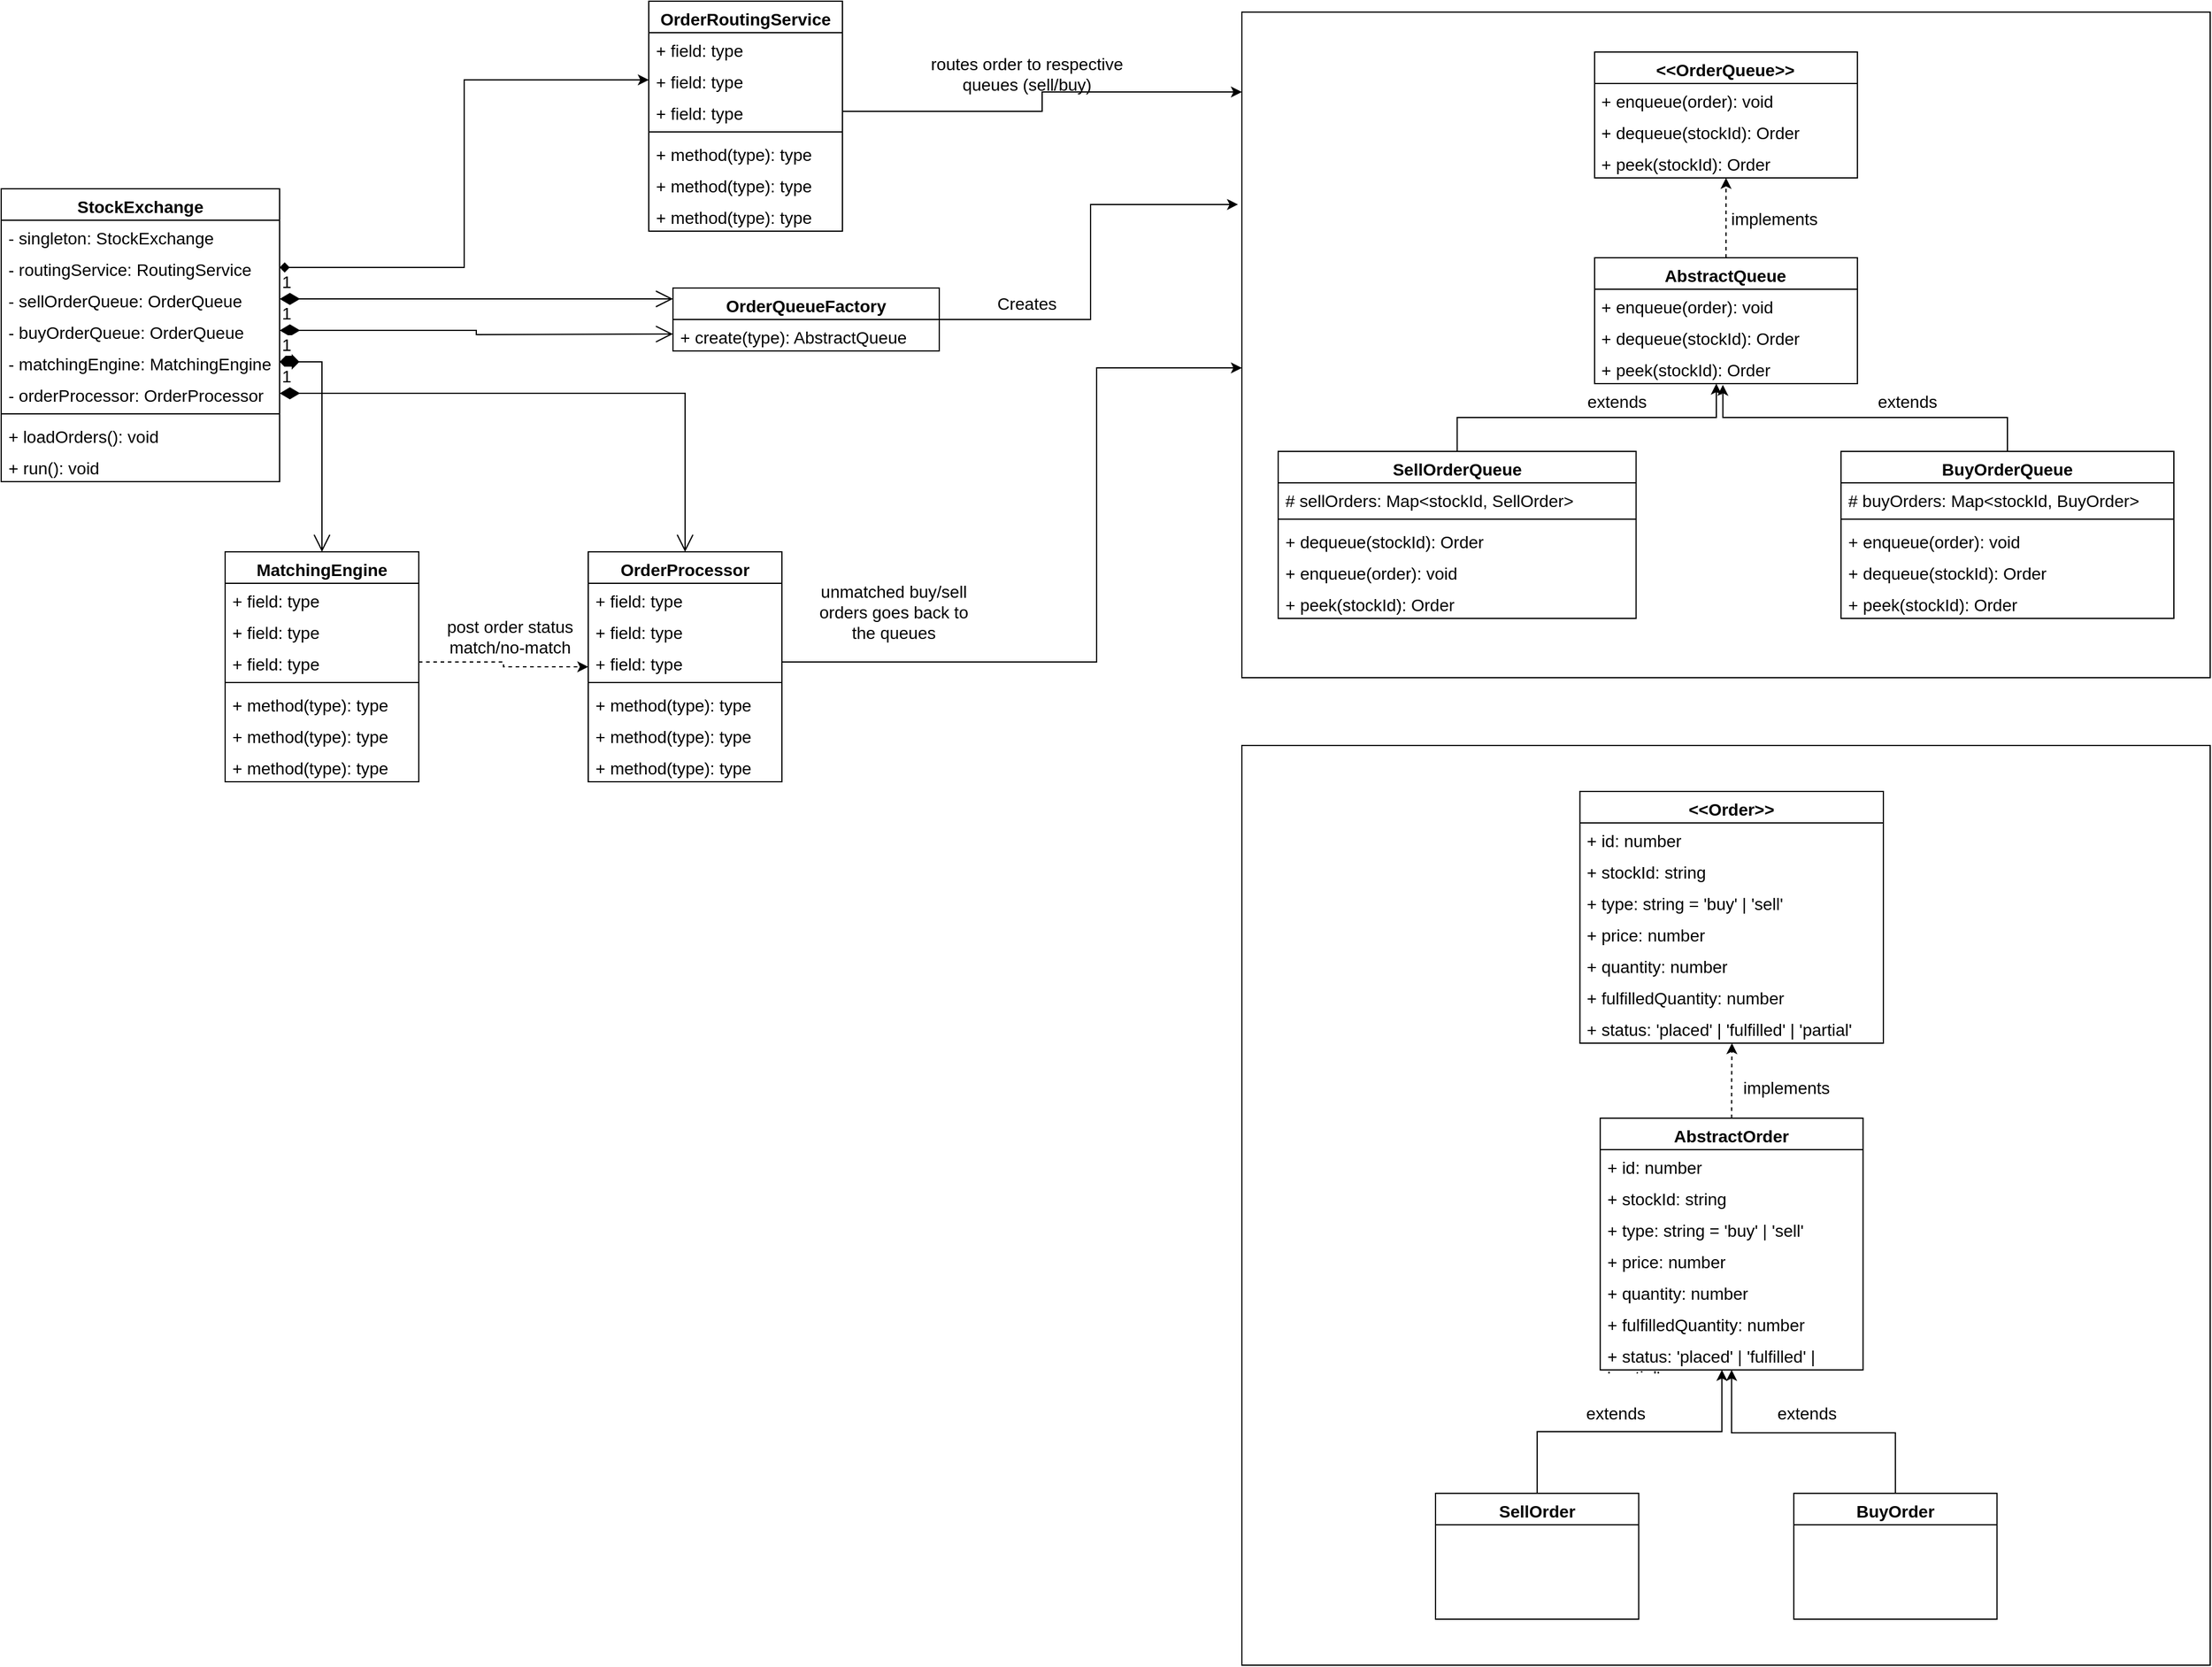 <mxfile version="24.6.4" type="device">
  <diagram name="Page-1" id="pzGCwPtYvU788pfxJugC">
    <mxGraphModel dx="1793" dy="1068" grid="1" gridSize="10" guides="1" tooltips="1" connect="1" arrows="1" fold="1" page="1" pageScale="1" pageWidth="827" pageHeight="1169" math="0" shadow="0">
      <root>
        <mxCell id="0" />
        <mxCell id="1" parent="0" />
        <mxCell id="cgK0n5X-CqgVnU-su0Ma-16" value="StockExchange" style="swimlane;fontStyle=1;align=center;verticalAlign=top;childLayout=stackLayout;horizontal=1;startSize=26;horizontalStack=0;resizeParent=1;resizeParentMax=0;resizeLast=0;collapsible=1;marginBottom=0;whiteSpace=wrap;html=1;fontSize=14;" parent="1" vertex="1">
          <mxGeometry x="15" y="190" width="230" height="242" as="geometry" />
        </mxCell>
        <mxCell id="cgK0n5X-CqgVnU-su0Ma-17" value="- singleton: StockExchange" style="text;strokeColor=none;fillColor=none;align=left;verticalAlign=top;spacingLeft=4;spacingRight=4;overflow=hidden;rotatable=0;points=[[0,0.5],[1,0.5]];portConstraint=eastwest;whiteSpace=wrap;html=1;fontSize=14;" parent="cgK0n5X-CqgVnU-su0Ma-16" vertex="1">
          <mxGeometry y="26" width="230" height="26" as="geometry" />
        </mxCell>
        <mxCell id="cgK0n5X-CqgVnU-su0Ma-18" value="- routingService: RoutingService" style="text;strokeColor=none;fillColor=none;align=left;verticalAlign=top;spacingLeft=4;spacingRight=4;overflow=hidden;rotatable=0;points=[[0,0.5],[1,0.5]];portConstraint=eastwest;whiteSpace=wrap;html=1;fontSize=14;" parent="cgK0n5X-CqgVnU-su0Ma-16" vertex="1">
          <mxGeometry y="52" width="230" height="26" as="geometry" />
        </mxCell>
        <mxCell id="cgK0n5X-CqgVnU-su0Ma-19" value="- sellOrderQueue: OrderQueue" style="text;strokeColor=none;fillColor=none;align=left;verticalAlign=top;spacingLeft=4;spacingRight=4;overflow=hidden;rotatable=0;points=[[0,0.5],[1,0.5]];portConstraint=eastwest;whiteSpace=wrap;html=1;fontSize=14;" parent="cgK0n5X-CqgVnU-su0Ma-16" vertex="1">
          <mxGeometry y="78" width="230" height="26" as="geometry" />
        </mxCell>
        <mxCell id="-G7JRCExJ7yiBaCQoyau-44" value="- buyOrderQueue: OrderQueue" style="text;strokeColor=none;fillColor=none;align=left;verticalAlign=top;spacingLeft=4;spacingRight=4;overflow=hidden;rotatable=0;points=[[0,0.5],[1,0.5]];portConstraint=eastwest;whiteSpace=wrap;html=1;fontSize=14;" vertex="1" parent="cgK0n5X-CqgVnU-su0Ma-16">
          <mxGeometry y="104" width="230" height="26" as="geometry" />
        </mxCell>
        <mxCell id="-G7JRCExJ7yiBaCQoyau-45" value="- matchingEngine: MatchingEngine" style="text;strokeColor=none;fillColor=none;align=left;verticalAlign=top;spacingLeft=4;spacingRight=4;overflow=hidden;rotatable=0;points=[[0,0.5],[1,0.5]];portConstraint=eastwest;whiteSpace=wrap;html=1;fontSize=14;" vertex="1" parent="cgK0n5X-CqgVnU-su0Ma-16">
          <mxGeometry y="130" width="230" height="26" as="geometry" />
        </mxCell>
        <mxCell id="-G7JRCExJ7yiBaCQoyau-48" value="- orderProcessor: OrderProcessor" style="text;strokeColor=none;fillColor=none;align=left;verticalAlign=top;spacingLeft=4;spacingRight=4;overflow=hidden;rotatable=0;points=[[0,0.5],[1,0.5]];portConstraint=eastwest;whiteSpace=wrap;html=1;fontSize=14;" vertex="1" parent="cgK0n5X-CqgVnU-su0Ma-16">
          <mxGeometry y="156" width="230" height="26" as="geometry" />
        </mxCell>
        <mxCell id="cgK0n5X-CqgVnU-su0Ma-20" value="" style="line;strokeWidth=1;fillColor=none;align=left;verticalAlign=middle;spacingTop=-1;spacingLeft=3;spacingRight=3;rotatable=0;labelPosition=right;points=[];portConstraint=eastwest;strokeColor=inherit;fontSize=14;" parent="cgK0n5X-CqgVnU-su0Ma-16" vertex="1">
          <mxGeometry y="182" width="230" height="8" as="geometry" />
        </mxCell>
        <mxCell id="cgK0n5X-CqgVnU-su0Ma-21" value="+ loadOrders(): void" style="text;strokeColor=none;fillColor=none;align=left;verticalAlign=top;spacingLeft=4;spacingRight=4;overflow=hidden;rotatable=0;points=[[0,0.5],[1,0.5]];portConstraint=eastwest;whiteSpace=wrap;html=1;fontSize=14;" parent="cgK0n5X-CqgVnU-su0Ma-16" vertex="1">
          <mxGeometry y="190" width="230" height="26" as="geometry" />
        </mxCell>
        <mxCell id="cgK0n5X-CqgVnU-su0Ma-23" value="+ run(): void" style="text;strokeColor=none;fillColor=none;align=left;verticalAlign=top;spacingLeft=4;spacingRight=4;overflow=hidden;rotatable=0;points=[[0,0.5],[1,0.5]];portConstraint=eastwest;whiteSpace=wrap;html=1;fontSize=14;" parent="cgK0n5X-CqgVnU-su0Ma-16" vertex="1">
          <mxGeometry y="216" width="230" height="26" as="geometry" />
        </mxCell>
        <mxCell id="cgK0n5X-CqgVnU-su0Ma-40" value="OrderRoutingService" style="swimlane;fontStyle=1;align=center;verticalAlign=top;childLayout=stackLayout;horizontal=1;startSize=26;horizontalStack=0;resizeParent=1;resizeParentMax=0;resizeLast=0;collapsible=1;marginBottom=0;whiteSpace=wrap;html=1;fontSize=14;" parent="1" vertex="1">
          <mxGeometry x="550" y="35" width="160" height="190" as="geometry" />
        </mxCell>
        <mxCell id="cgK0n5X-CqgVnU-su0Ma-41" value="+ field: type" style="text;strokeColor=none;fillColor=none;align=left;verticalAlign=top;spacingLeft=4;spacingRight=4;overflow=hidden;rotatable=0;points=[[0,0.5],[1,0.5]];portConstraint=eastwest;whiteSpace=wrap;html=1;fontSize=14;" parent="cgK0n5X-CqgVnU-su0Ma-40" vertex="1">
          <mxGeometry y="26" width="160" height="26" as="geometry" />
        </mxCell>
        <mxCell id="cgK0n5X-CqgVnU-su0Ma-42" value="+ field: type" style="text;strokeColor=none;fillColor=none;align=left;verticalAlign=top;spacingLeft=4;spacingRight=4;overflow=hidden;rotatable=0;points=[[0,0.5],[1,0.5]];portConstraint=eastwest;whiteSpace=wrap;html=1;fontSize=14;" parent="cgK0n5X-CqgVnU-su0Ma-40" vertex="1">
          <mxGeometry y="52" width="160" height="26" as="geometry" />
        </mxCell>
        <mxCell id="cgK0n5X-CqgVnU-su0Ma-43" value="+ field: type" style="text;strokeColor=none;fillColor=none;align=left;verticalAlign=top;spacingLeft=4;spacingRight=4;overflow=hidden;rotatable=0;points=[[0,0.5],[1,0.5]];portConstraint=eastwest;whiteSpace=wrap;html=1;fontSize=14;" parent="cgK0n5X-CqgVnU-su0Ma-40" vertex="1">
          <mxGeometry y="78" width="160" height="26" as="geometry" />
        </mxCell>
        <mxCell id="cgK0n5X-CqgVnU-su0Ma-44" value="" style="line;strokeWidth=1;fillColor=none;align=left;verticalAlign=middle;spacingTop=-1;spacingLeft=3;spacingRight=3;rotatable=0;labelPosition=right;points=[];portConstraint=eastwest;strokeColor=inherit;fontSize=14;" parent="cgK0n5X-CqgVnU-su0Ma-40" vertex="1">
          <mxGeometry y="104" width="160" height="8" as="geometry" />
        </mxCell>
        <mxCell id="cgK0n5X-CqgVnU-su0Ma-45" value="+ method(type): type" style="text;strokeColor=none;fillColor=none;align=left;verticalAlign=top;spacingLeft=4;spacingRight=4;overflow=hidden;rotatable=0;points=[[0,0.5],[1,0.5]];portConstraint=eastwest;whiteSpace=wrap;html=1;fontSize=14;" parent="cgK0n5X-CqgVnU-su0Ma-40" vertex="1">
          <mxGeometry y="112" width="160" height="26" as="geometry" />
        </mxCell>
        <mxCell id="cgK0n5X-CqgVnU-su0Ma-46" value="+ method(type): type" style="text;strokeColor=none;fillColor=none;align=left;verticalAlign=top;spacingLeft=4;spacingRight=4;overflow=hidden;rotatable=0;points=[[0,0.5],[1,0.5]];portConstraint=eastwest;whiteSpace=wrap;html=1;fontSize=14;" parent="cgK0n5X-CqgVnU-su0Ma-40" vertex="1">
          <mxGeometry y="138" width="160" height="26" as="geometry" />
        </mxCell>
        <mxCell id="cgK0n5X-CqgVnU-su0Ma-47" value="+ method(type): type" style="text;strokeColor=none;fillColor=none;align=left;verticalAlign=top;spacingLeft=4;spacingRight=4;overflow=hidden;rotatable=0;points=[[0,0.5],[1,0.5]];portConstraint=eastwest;whiteSpace=wrap;html=1;fontSize=14;" parent="cgK0n5X-CqgVnU-su0Ma-40" vertex="1">
          <mxGeometry y="164" width="160" height="26" as="geometry" />
        </mxCell>
        <mxCell id="cgK0n5X-CqgVnU-su0Ma-48" value="MatchingEngine" style="swimlane;fontStyle=1;align=center;verticalAlign=top;childLayout=stackLayout;horizontal=1;startSize=26;horizontalStack=0;resizeParent=1;resizeParentMax=0;resizeLast=0;collapsible=1;marginBottom=0;whiteSpace=wrap;html=1;fontSize=14;" parent="1" vertex="1">
          <mxGeometry x="200" y="490" width="160" height="190" as="geometry" />
        </mxCell>
        <mxCell id="cgK0n5X-CqgVnU-su0Ma-49" value="+ field: type" style="text;strokeColor=none;fillColor=none;align=left;verticalAlign=top;spacingLeft=4;spacingRight=4;overflow=hidden;rotatable=0;points=[[0,0.5],[1,0.5]];portConstraint=eastwest;whiteSpace=wrap;html=1;fontSize=14;" parent="cgK0n5X-CqgVnU-su0Ma-48" vertex="1">
          <mxGeometry y="26" width="160" height="26" as="geometry" />
        </mxCell>
        <mxCell id="cgK0n5X-CqgVnU-su0Ma-50" value="+ field: type" style="text;strokeColor=none;fillColor=none;align=left;verticalAlign=top;spacingLeft=4;spacingRight=4;overflow=hidden;rotatable=0;points=[[0,0.5],[1,0.5]];portConstraint=eastwest;whiteSpace=wrap;html=1;fontSize=14;" parent="cgK0n5X-CqgVnU-su0Ma-48" vertex="1">
          <mxGeometry y="52" width="160" height="26" as="geometry" />
        </mxCell>
        <mxCell id="cgK0n5X-CqgVnU-su0Ma-51" value="+ field: type" style="text;strokeColor=none;fillColor=none;align=left;verticalAlign=top;spacingLeft=4;spacingRight=4;overflow=hidden;rotatable=0;points=[[0,0.5],[1,0.5]];portConstraint=eastwest;whiteSpace=wrap;html=1;fontSize=14;" parent="cgK0n5X-CqgVnU-su0Ma-48" vertex="1">
          <mxGeometry y="78" width="160" height="26" as="geometry" />
        </mxCell>
        <mxCell id="cgK0n5X-CqgVnU-su0Ma-52" value="" style="line;strokeWidth=1;fillColor=none;align=left;verticalAlign=middle;spacingTop=-1;spacingLeft=3;spacingRight=3;rotatable=0;labelPosition=right;points=[];portConstraint=eastwest;strokeColor=inherit;fontSize=14;" parent="cgK0n5X-CqgVnU-su0Ma-48" vertex="1">
          <mxGeometry y="104" width="160" height="8" as="geometry" />
        </mxCell>
        <mxCell id="cgK0n5X-CqgVnU-su0Ma-53" value="+ method(type): type" style="text;strokeColor=none;fillColor=none;align=left;verticalAlign=top;spacingLeft=4;spacingRight=4;overflow=hidden;rotatable=0;points=[[0,0.5],[1,0.5]];portConstraint=eastwest;whiteSpace=wrap;html=1;fontSize=14;" parent="cgK0n5X-CqgVnU-su0Ma-48" vertex="1">
          <mxGeometry y="112" width="160" height="26" as="geometry" />
        </mxCell>
        <mxCell id="cgK0n5X-CqgVnU-su0Ma-54" value="+ method(type): type" style="text;strokeColor=none;fillColor=none;align=left;verticalAlign=top;spacingLeft=4;spacingRight=4;overflow=hidden;rotatable=0;points=[[0,0.5],[1,0.5]];portConstraint=eastwest;whiteSpace=wrap;html=1;fontSize=14;" parent="cgK0n5X-CqgVnU-su0Ma-48" vertex="1">
          <mxGeometry y="138" width="160" height="26" as="geometry" />
        </mxCell>
        <mxCell id="cgK0n5X-CqgVnU-su0Ma-55" value="+ method(type): type" style="text;strokeColor=none;fillColor=none;align=left;verticalAlign=top;spacingLeft=4;spacingRight=4;overflow=hidden;rotatable=0;points=[[0,0.5],[1,0.5]];portConstraint=eastwest;whiteSpace=wrap;html=1;fontSize=14;" parent="cgK0n5X-CqgVnU-su0Ma-48" vertex="1">
          <mxGeometry y="164" width="160" height="26" as="geometry" />
        </mxCell>
        <mxCell id="cgK0n5X-CqgVnU-su0Ma-56" value="OrderProcessor" style="swimlane;fontStyle=1;align=center;verticalAlign=top;childLayout=stackLayout;horizontal=1;startSize=26;horizontalStack=0;resizeParent=1;resizeParentMax=0;resizeLast=0;collapsible=1;marginBottom=0;whiteSpace=wrap;html=1;fontSize=14;" parent="1" vertex="1">
          <mxGeometry x="500" y="490" width="160" height="190" as="geometry" />
        </mxCell>
        <mxCell id="cgK0n5X-CqgVnU-su0Ma-57" value="+ field: type" style="text;strokeColor=none;fillColor=none;align=left;verticalAlign=top;spacingLeft=4;spacingRight=4;overflow=hidden;rotatable=0;points=[[0,0.5],[1,0.5]];portConstraint=eastwest;whiteSpace=wrap;html=1;fontSize=14;" parent="cgK0n5X-CqgVnU-su0Ma-56" vertex="1">
          <mxGeometry y="26" width="160" height="26" as="geometry" />
        </mxCell>
        <mxCell id="cgK0n5X-CqgVnU-su0Ma-58" value="+ field: type" style="text;strokeColor=none;fillColor=none;align=left;verticalAlign=top;spacingLeft=4;spacingRight=4;overflow=hidden;rotatable=0;points=[[0,0.5],[1,0.5]];portConstraint=eastwest;whiteSpace=wrap;html=1;fontSize=14;" parent="cgK0n5X-CqgVnU-su0Ma-56" vertex="1">
          <mxGeometry y="52" width="160" height="26" as="geometry" />
        </mxCell>
        <mxCell id="cgK0n5X-CqgVnU-su0Ma-59" value="+ field: type" style="text;strokeColor=none;fillColor=none;align=left;verticalAlign=top;spacingLeft=4;spacingRight=4;overflow=hidden;rotatable=0;points=[[0,0.5],[1,0.5]];portConstraint=eastwest;whiteSpace=wrap;html=1;fontSize=14;" parent="cgK0n5X-CqgVnU-su0Ma-56" vertex="1">
          <mxGeometry y="78" width="160" height="26" as="geometry" />
        </mxCell>
        <mxCell id="cgK0n5X-CqgVnU-su0Ma-60" value="" style="line;strokeWidth=1;fillColor=none;align=left;verticalAlign=middle;spacingTop=-1;spacingLeft=3;spacingRight=3;rotatable=0;labelPosition=right;points=[];portConstraint=eastwest;strokeColor=inherit;fontSize=14;" parent="cgK0n5X-CqgVnU-su0Ma-56" vertex="1">
          <mxGeometry y="104" width="160" height="8" as="geometry" />
        </mxCell>
        <mxCell id="cgK0n5X-CqgVnU-su0Ma-61" value="+ method(type): type" style="text;strokeColor=none;fillColor=none;align=left;verticalAlign=top;spacingLeft=4;spacingRight=4;overflow=hidden;rotatable=0;points=[[0,0.5],[1,0.5]];portConstraint=eastwest;whiteSpace=wrap;html=1;fontSize=14;" parent="cgK0n5X-CqgVnU-su0Ma-56" vertex="1">
          <mxGeometry y="112" width="160" height="26" as="geometry" />
        </mxCell>
        <mxCell id="cgK0n5X-CqgVnU-su0Ma-62" value="+ method(type): type" style="text;strokeColor=none;fillColor=none;align=left;verticalAlign=top;spacingLeft=4;spacingRight=4;overflow=hidden;rotatable=0;points=[[0,0.5],[1,0.5]];portConstraint=eastwest;whiteSpace=wrap;html=1;fontSize=14;" parent="cgK0n5X-CqgVnU-su0Ma-56" vertex="1">
          <mxGeometry y="138" width="160" height="26" as="geometry" />
        </mxCell>
        <mxCell id="cgK0n5X-CqgVnU-su0Ma-63" value="+ method(type): type" style="text;strokeColor=none;fillColor=none;align=left;verticalAlign=top;spacingLeft=4;spacingRight=4;overflow=hidden;rotatable=0;points=[[0,0.5],[1,0.5]];portConstraint=eastwest;whiteSpace=wrap;html=1;fontSize=14;" parent="cgK0n5X-CqgVnU-su0Ma-56" vertex="1">
          <mxGeometry y="164" width="160" height="26" as="geometry" />
        </mxCell>
        <mxCell id="cgK0n5X-CqgVnU-su0Ma-65" value="1" style="endArrow=open;html=1;endSize=12;startArrow=diamondThin;startSize=14;startFill=1;edgeStyle=orthogonalEdgeStyle;align=left;verticalAlign=bottom;rounded=0;exitX=1;exitY=0.5;exitDx=0;exitDy=0;fontSize=14;" parent="1" source="-G7JRCExJ7yiBaCQoyau-44" edge="1">
          <mxGeometry x="-1" y="3" relative="1" as="geometry">
            <mxPoint x="420" y="400" as="sourcePoint" />
            <mxPoint x="570" y="310" as="targetPoint" />
          </mxGeometry>
        </mxCell>
        <mxCell id="cgK0n5X-CqgVnU-su0Ma-67" value="1" style="endArrow=open;html=1;endSize=12;startArrow=diamond;startSize=14;startFill=1;edgeStyle=orthogonalEdgeStyle;align=left;verticalAlign=bottom;rounded=0;entryX=0.5;entryY=0;entryDx=0;entryDy=0;exitX=1;exitY=0.5;exitDx=0;exitDy=0;fontSize=14;" parent="1" source="-G7JRCExJ7yiBaCQoyau-45" target="cgK0n5X-CqgVnU-su0Ma-48" edge="1">
          <mxGeometry x="-1" y="3" relative="1" as="geometry">
            <mxPoint x="100" y="420" as="sourcePoint" />
            <mxPoint x="580" y="400" as="targetPoint" />
          </mxGeometry>
        </mxCell>
        <mxCell id="cgK0n5X-CqgVnU-su0Ma-68" value="1" style="endArrow=open;html=1;endSize=12;startArrow=diamondThin;startSize=14;startFill=1;edgeStyle=orthogonalEdgeStyle;align=left;verticalAlign=bottom;rounded=0;exitX=1;exitY=0.5;exitDx=0;exitDy=0;fontSize=14;" parent="1" source="cgK0n5X-CqgVnU-su0Ma-19" edge="1">
          <mxGeometry x="-1" y="3" relative="1" as="geometry">
            <mxPoint x="460" y="155" as="sourcePoint" />
            <mxPoint x="570" y="281" as="targetPoint" />
          </mxGeometry>
        </mxCell>
        <mxCell id="cgK0n5X-CqgVnU-su0Ma-69" style="edgeStyle=orthogonalEdgeStyle;rounded=0;orthogonalLoop=1;jettySize=auto;html=1;entryX=0;entryY=0.5;entryDx=0;entryDy=0;startArrow=diamond;startFill=1;fontSize=14;" parent="1" source="cgK0n5X-CqgVnU-su0Ma-18" target="cgK0n5X-CqgVnU-su0Ma-42" edge="1">
          <mxGeometry relative="1" as="geometry" />
        </mxCell>
        <mxCell id="-G7JRCExJ7yiBaCQoyau-1" value="OrderQueueFactory" style="swimlane;fontStyle=1;align=center;verticalAlign=top;childLayout=stackLayout;horizontal=1;startSize=26;horizontalStack=0;resizeParent=1;resizeParentMax=0;resizeLast=0;collapsible=1;marginBottom=0;whiteSpace=wrap;html=1;fontSize=14;" vertex="1" parent="1">
          <mxGeometry x="570" y="272" width="220" height="52" as="geometry" />
        </mxCell>
        <mxCell id="-G7JRCExJ7yiBaCQoyau-6" value="+ create(type): AbstractQueue" style="text;strokeColor=none;fillColor=none;align=left;verticalAlign=top;spacingLeft=4;spacingRight=4;overflow=hidden;rotatable=0;points=[[0,0.5],[1,0.5]];portConstraint=eastwest;whiteSpace=wrap;html=1;fontSize=14;" vertex="1" parent="-G7JRCExJ7yiBaCQoyau-1">
          <mxGeometry y="26" width="220" height="26" as="geometry" />
        </mxCell>
        <mxCell id="-G7JRCExJ7yiBaCQoyau-41" style="edgeStyle=orthogonalEdgeStyle;rounded=0;orthogonalLoop=1;jettySize=auto;html=1;entryX=-0.004;entryY=0.289;entryDx=0;entryDy=0;entryPerimeter=0;fontSize=14;" edge="1" parent="1" source="-G7JRCExJ7yiBaCQoyau-1" target="-G7JRCExJ7yiBaCQoyau-40">
          <mxGeometry relative="1" as="geometry" />
        </mxCell>
        <mxCell id="-G7JRCExJ7yiBaCQoyau-43" value="Creates" style="text;html=1;align=center;verticalAlign=middle;resizable=0;points=[];autosize=1;strokeColor=none;fillColor=none;fontSize=14;" vertex="1" parent="1">
          <mxGeometry x="827" y="270" width="70" height="30" as="geometry" />
        </mxCell>
        <mxCell id="-G7JRCExJ7yiBaCQoyau-46" style="edgeStyle=orthogonalEdgeStyle;rounded=0;orthogonalLoop=1;jettySize=auto;html=1;entryX=0;entryY=0.12;entryDx=0;entryDy=0;entryPerimeter=0;fontSize=14;" edge="1" parent="1" source="cgK0n5X-CqgVnU-su0Ma-43" target="-G7JRCExJ7yiBaCQoyau-40">
          <mxGeometry relative="1" as="geometry" />
        </mxCell>
        <mxCell id="-G7JRCExJ7yiBaCQoyau-47" value="routes order to respective&lt;div style=&quot;font-size: 14px;&quot;&gt;queues (sell/buy)&lt;/div&gt;" style="text;html=1;align=center;verticalAlign=middle;resizable=0;points=[];autosize=1;strokeColor=none;fillColor=none;fontSize=14;" vertex="1" parent="1">
          <mxGeometry x="772" y="70" width="180" height="50" as="geometry" />
        </mxCell>
        <mxCell id="-G7JRCExJ7yiBaCQoyau-50" value="1" style="endArrow=open;html=1;endSize=12;startArrow=diamondThin;startSize=14;startFill=1;edgeStyle=orthogonalEdgeStyle;align=left;verticalAlign=bottom;rounded=0;exitX=1;exitY=0.5;exitDx=0;exitDy=0;entryX=0.5;entryY=0;entryDx=0;entryDy=0;fontSize=14;" edge="1" parent="1" source="-G7JRCExJ7yiBaCQoyau-48" target="cgK0n5X-CqgVnU-su0Ma-56">
          <mxGeometry x="-1" y="3" relative="1" as="geometry">
            <mxPoint x="630" y="430" as="sourcePoint" />
            <mxPoint x="790" y="430" as="targetPoint" />
          </mxGeometry>
        </mxCell>
        <mxCell id="-G7JRCExJ7yiBaCQoyau-51" style="edgeStyle=orthogonalEdgeStyle;rounded=0;orthogonalLoop=1;jettySize=auto;html=1;entryX=0;entryY=0.5;entryDx=0;entryDy=0;dashed=1;fontSize=14;" edge="1" parent="1" source="cgK0n5X-CqgVnU-su0Ma-51" target="cgK0n5X-CqgVnU-su0Ma-56">
          <mxGeometry relative="1" as="geometry" />
        </mxCell>
        <mxCell id="-G7JRCExJ7yiBaCQoyau-52" value="post order status&lt;div style=&quot;font-size: 14px;&quot;&gt;match/no-match&lt;/div&gt;" style="text;html=1;align=center;verticalAlign=middle;resizable=0;points=[];autosize=1;strokeColor=none;fillColor=none;fontSize=14;" vertex="1" parent="1">
          <mxGeometry x="370" y="535" width="130" height="50" as="geometry" />
        </mxCell>
        <mxCell id="-G7JRCExJ7yiBaCQoyau-53" style="edgeStyle=orthogonalEdgeStyle;rounded=0;orthogonalLoop=1;jettySize=auto;html=1;fontSize=14;" edge="1" parent="1" source="cgK0n5X-CqgVnU-su0Ma-59" target="-G7JRCExJ7yiBaCQoyau-40">
          <mxGeometry relative="1" as="geometry">
            <Array as="points">
              <mxPoint x="920" y="581" />
              <mxPoint x="920" y="338" />
            </Array>
          </mxGeometry>
        </mxCell>
        <mxCell id="-G7JRCExJ7yiBaCQoyau-54" value="unmatched buy/sell&lt;div style=&quot;font-size: 14px;&quot;&gt;orders goes back to&lt;/div&gt;&lt;div style=&quot;font-size: 14px;&quot;&gt;the queues&lt;/div&gt;" style="text;html=1;align=center;verticalAlign=middle;resizable=0;points=[];autosize=1;strokeColor=none;fillColor=none;fontSize=14;" vertex="1" parent="1">
          <mxGeometry x="677" y="510" width="150" height="60" as="geometry" />
        </mxCell>
        <mxCell id="-G7JRCExJ7yiBaCQoyau-99" value="" style="group" vertex="1" connectable="0" parent="1">
          <mxGeometry x="1040" y="650" width="800" height="760" as="geometry" />
        </mxCell>
        <mxCell id="-G7JRCExJ7yiBaCQoyau-98" value="" style="rounded=0;whiteSpace=wrap;html=1;fillStyle=auto;gradientColor=none;fontSize=14;fillColor=none;" vertex="1" parent="-G7JRCExJ7yiBaCQoyau-99">
          <mxGeometry width="800" height="760" as="geometry" />
        </mxCell>
        <mxCell id="-G7JRCExJ7yiBaCQoyau-56" value="SellOrder" style="swimlane;fontStyle=1;align=center;verticalAlign=top;childLayout=stackLayout;horizontal=1;startSize=26;horizontalStack=0;resizeParent=1;resizeParentMax=0;resizeLast=0;collapsible=1;marginBottom=0;whiteSpace=wrap;html=1;fontSize=14;" vertex="1" parent="-G7JRCExJ7yiBaCQoyau-99">
          <mxGeometry x="160" y="618" width="167.85" height="104" as="geometry" />
        </mxCell>
        <mxCell id="-G7JRCExJ7yiBaCQoyau-91" style="edgeStyle=orthogonalEdgeStyle;rounded=0;orthogonalLoop=1;jettySize=auto;html=1;entryX=0.5;entryY=1;entryDx=0;entryDy=0;exitX=0.5;exitY=0;exitDx=0;exitDy=0;" edge="1" parent="-G7JRCExJ7yiBaCQoyau-99" source="-G7JRCExJ7yiBaCQoyau-62" target="-G7JRCExJ7yiBaCQoyau-68">
          <mxGeometry relative="1" as="geometry">
            <Array as="points">
              <mxPoint x="540" y="568" />
              <mxPoint x="405" y="568" />
            </Array>
          </mxGeometry>
        </mxCell>
        <mxCell id="-G7JRCExJ7yiBaCQoyau-62" value="BuyOrder" style="swimlane;fontStyle=1;align=center;verticalAlign=top;childLayout=stackLayout;horizontal=1;startSize=26;horizontalStack=0;resizeParent=1;resizeParentMax=0;resizeLast=0;collapsible=1;marginBottom=0;whiteSpace=wrap;html=1;fontSize=14;" vertex="1" parent="-G7JRCExJ7yiBaCQoyau-99">
          <mxGeometry x="456" y="618" width="167.85" height="104" as="geometry" />
        </mxCell>
        <mxCell id="-G7JRCExJ7yiBaCQoyau-68" value="AbstractOrder" style="swimlane;fontStyle=1;align=center;verticalAlign=top;childLayout=stackLayout;horizontal=1;startSize=26;horizontalStack=0;resizeParent=1;resizeParentMax=0;resizeLast=0;collapsible=1;marginBottom=0;whiteSpace=wrap;html=1;fontSize=14;" vertex="1" parent="-G7JRCExJ7yiBaCQoyau-99">
          <mxGeometry x="296.069" y="308" width="217.143" height="208" as="geometry" />
        </mxCell>
        <mxCell id="-G7JRCExJ7yiBaCQoyau-81" value="+ id: number" style="text;strokeColor=none;fillColor=none;align=left;verticalAlign=top;spacingLeft=4;spacingRight=4;overflow=hidden;rotatable=0;points=[[0,0.5],[1,0.5]];portConstraint=eastwest;whiteSpace=wrap;html=1;fontSize=14;" vertex="1" parent="-G7JRCExJ7yiBaCQoyau-68">
          <mxGeometry y="26" width="217.143" height="26" as="geometry" />
        </mxCell>
        <mxCell id="-G7JRCExJ7yiBaCQoyau-87" value="+ stockId: string" style="text;strokeColor=none;fillColor=none;align=left;verticalAlign=top;spacingLeft=4;spacingRight=4;overflow=hidden;rotatable=0;points=[[0,0.5],[1,0.5]];portConstraint=eastwest;whiteSpace=wrap;html=1;fontSize=14;" vertex="1" parent="-G7JRCExJ7yiBaCQoyau-68">
          <mxGeometry y="52" width="217.143" height="26" as="geometry" />
        </mxCell>
        <mxCell id="-G7JRCExJ7yiBaCQoyau-82" value="+ type: string = &#39;buy&#39; | &#39;sell&#39;" style="text;strokeColor=none;fillColor=none;align=left;verticalAlign=top;spacingLeft=4;spacingRight=4;overflow=hidden;rotatable=0;points=[[0,0.5],[1,0.5]];portConstraint=eastwest;whiteSpace=wrap;html=1;fontSize=14;" vertex="1" parent="-G7JRCExJ7yiBaCQoyau-68">
          <mxGeometry y="78" width="217.143" height="26" as="geometry" />
        </mxCell>
        <mxCell id="-G7JRCExJ7yiBaCQoyau-83" value="+ price: number" style="text;strokeColor=none;fillColor=none;align=left;verticalAlign=top;spacingLeft=4;spacingRight=4;overflow=hidden;rotatable=0;points=[[0,0.5],[1,0.5]];portConstraint=eastwest;whiteSpace=wrap;html=1;fontSize=14;" vertex="1" parent="-G7JRCExJ7yiBaCQoyau-68">
          <mxGeometry y="104" width="217.143" height="26" as="geometry" />
        </mxCell>
        <mxCell id="-G7JRCExJ7yiBaCQoyau-84" value="+ quantity: number" style="text;strokeColor=none;fillColor=none;align=left;verticalAlign=top;spacingLeft=4;spacingRight=4;overflow=hidden;rotatable=0;points=[[0,0.5],[1,0.5]];portConstraint=eastwest;whiteSpace=wrap;html=1;fontSize=14;" vertex="1" parent="-G7JRCExJ7yiBaCQoyau-68">
          <mxGeometry y="130" width="217.143" height="26" as="geometry" />
        </mxCell>
        <mxCell id="-G7JRCExJ7yiBaCQoyau-85" value="+ fulfilledQuantity: number" style="text;strokeColor=none;fillColor=none;align=left;verticalAlign=top;spacingLeft=4;spacingRight=4;overflow=hidden;rotatable=0;points=[[0,0.5],[1,0.5]];portConstraint=eastwest;whiteSpace=wrap;html=1;fontSize=14;" vertex="1" parent="-G7JRCExJ7yiBaCQoyau-68">
          <mxGeometry y="156" width="217.143" height="26" as="geometry" />
        </mxCell>
        <mxCell id="-G7JRCExJ7yiBaCQoyau-88" value="+ status: &#39;placed&#39; | &#39;fulfilled&#39; | &#39;partial&#39;" style="text;strokeColor=none;fillColor=none;align=left;verticalAlign=top;spacingLeft=4;spacingRight=4;overflow=hidden;rotatable=0;points=[[0,0.5],[1,0.5]];portConstraint=eastwest;whiteSpace=wrap;html=1;fontSize=14;" vertex="1" parent="-G7JRCExJ7yiBaCQoyau-68">
          <mxGeometry y="182" width="217.143" height="26" as="geometry" />
        </mxCell>
        <mxCell id="-G7JRCExJ7yiBaCQoyau-72" value="&lt;div style=&quot;font-size: 14px;&quot;&gt;&amp;lt;&amp;lt;&lt;span style=&quot;background-color: initial; font-size: 14px;&quot;&gt;Order&amp;gt;&amp;gt;&lt;/span&gt;&lt;/div&gt;" style="swimlane;fontStyle=1;align=center;verticalAlign=top;childLayout=stackLayout;horizontal=1;startSize=26;horizontalStack=0;resizeParent=1;resizeParentMax=0;resizeLast=0;collapsible=1;marginBottom=0;whiteSpace=wrap;html=1;fontSize=14;" vertex="1" parent="-G7JRCExJ7yiBaCQoyau-99">
          <mxGeometry x="279.29" y="38" width="250.71" height="208" as="geometry">
            <mxRectangle x="1170" y="69" width="140" height="30" as="alternateBounds" />
          </mxGeometry>
        </mxCell>
        <mxCell id="-G7JRCExJ7yiBaCQoyau-73" value="+ id: number" style="text;strokeColor=none;fillColor=none;align=left;verticalAlign=top;spacingLeft=4;spacingRight=4;overflow=hidden;rotatable=0;points=[[0,0.5],[1,0.5]];portConstraint=eastwest;whiteSpace=wrap;html=1;fontSize=14;" vertex="1" parent="-G7JRCExJ7yiBaCQoyau-72">
          <mxGeometry y="26" width="250.71" height="26" as="geometry" />
        </mxCell>
        <mxCell id="-G7JRCExJ7yiBaCQoyau-77" value="+ stockId: string" style="text;strokeColor=none;fillColor=none;align=left;verticalAlign=top;spacingLeft=4;spacingRight=4;overflow=hidden;rotatable=0;points=[[0,0.5],[1,0.5]];portConstraint=eastwest;whiteSpace=wrap;html=1;fontSize=14;" vertex="1" parent="-G7JRCExJ7yiBaCQoyau-72">
          <mxGeometry y="52" width="250.71" height="26" as="geometry" />
        </mxCell>
        <mxCell id="-G7JRCExJ7yiBaCQoyau-74" value="+ type: string = &#39;buy&#39; | &#39;sell&#39;" style="text;strokeColor=none;fillColor=none;align=left;verticalAlign=top;spacingLeft=4;spacingRight=4;overflow=hidden;rotatable=0;points=[[0,0.5],[1,0.5]];portConstraint=eastwest;whiteSpace=wrap;html=1;fontSize=14;" vertex="1" parent="-G7JRCExJ7yiBaCQoyau-72">
          <mxGeometry y="78" width="250.71" height="26" as="geometry" />
        </mxCell>
        <mxCell id="-G7JRCExJ7yiBaCQoyau-75" value="+ price: number" style="text;strokeColor=none;fillColor=none;align=left;verticalAlign=top;spacingLeft=4;spacingRight=4;overflow=hidden;rotatable=0;points=[[0,0.5],[1,0.5]];portConstraint=eastwest;whiteSpace=wrap;html=1;fontSize=14;" vertex="1" parent="-G7JRCExJ7yiBaCQoyau-72">
          <mxGeometry y="104" width="250.71" height="26" as="geometry" />
        </mxCell>
        <mxCell id="-G7JRCExJ7yiBaCQoyau-78" value="+ quantity: number" style="text;strokeColor=none;fillColor=none;align=left;verticalAlign=top;spacingLeft=4;spacingRight=4;overflow=hidden;rotatable=0;points=[[0,0.5],[1,0.5]];portConstraint=eastwest;whiteSpace=wrap;html=1;fontSize=14;" vertex="1" parent="-G7JRCExJ7yiBaCQoyau-72">
          <mxGeometry y="130" width="250.71" height="26" as="geometry" />
        </mxCell>
        <mxCell id="-G7JRCExJ7yiBaCQoyau-80" value="+ fulfilledQuantity: number" style="text;strokeColor=none;fillColor=none;align=left;verticalAlign=top;spacingLeft=4;spacingRight=4;overflow=hidden;rotatable=0;points=[[0,0.5],[1,0.5]];portConstraint=eastwest;whiteSpace=wrap;html=1;fontSize=14;" vertex="1" parent="-G7JRCExJ7yiBaCQoyau-72">
          <mxGeometry y="156" width="250.71" height="26" as="geometry" />
        </mxCell>
        <mxCell id="-G7JRCExJ7yiBaCQoyau-79" value="+ status: &#39;placed&#39; | &#39;fulfilled&#39; | &#39;partial&#39;" style="text;strokeColor=none;fillColor=none;align=left;verticalAlign=top;spacingLeft=4;spacingRight=4;overflow=hidden;rotatable=0;points=[[0,0.5],[1,0.5]];portConstraint=eastwest;whiteSpace=wrap;html=1;fontSize=14;" vertex="1" parent="-G7JRCExJ7yiBaCQoyau-72">
          <mxGeometry y="182" width="250.71" height="26" as="geometry" />
        </mxCell>
        <mxCell id="-G7JRCExJ7yiBaCQoyau-89" style="edgeStyle=orthogonalEdgeStyle;rounded=0;orthogonalLoop=1;jettySize=auto;html=1;entryX=0.501;entryY=1;entryDx=0;entryDy=0;entryPerimeter=0;dashed=1;" edge="1" parent="-G7JRCExJ7yiBaCQoyau-99" source="-G7JRCExJ7yiBaCQoyau-68" target="-G7JRCExJ7yiBaCQoyau-79">
          <mxGeometry relative="1" as="geometry" />
        </mxCell>
        <mxCell id="-G7JRCExJ7yiBaCQoyau-90" style="edgeStyle=orthogonalEdgeStyle;rounded=0;orthogonalLoop=1;jettySize=auto;html=1;entryX=0.463;entryY=1;entryDx=0;entryDy=0;entryPerimeter=0;" edge="1" parent="-G7JRCExJ7yiBaCQoyau-99" source="-G7JRCExJ7yiBaCQoyau-56" target="-G7JRCExJ7yiBaCQoyau-88">
          <mxGeometry relative="1" as="geometry" />
        </mxCell>
        <mxCell id="-G7JRCExJ7yiBaCQoyau-95" value="implements" style="text;html=1;strokeColor=none;fillColor=none;align=center;verticalAlign=middle;whiteSpace=wrap;rounded=0;fontSize=14;" vertex="1" parent="-G7JRCExJ7yiBaCQoyau-99">
          <mxGeometry x="420" y="268" width="60" height="30" as="geometry" />
        </mxCell>
        <mxCell id="-G7JRCExJ7yiBaCQoyau-96" value="extends" style="text;html=1;strokeColor=none;fillColor=none;align=center;verticalAlign=middle;whiteSpace=wrap;rounded=0;fontSize=14;" vertex="1" parent="-G7JRCExJ7yiBaCQoyau-99">
          <mxGeometry x="437.14" y="537" width="60" height="30" as="geometry" />
        </mxCell>
        <mxCell id="-G7JRCExJ7yiBaCQoyau-97" value="extends" style="text;html=1;strokeColor=none;fillColor=none;align=center;verticalAlign=middle;whiteSpace=wrap;rounded=0;fontSize=14;" vertex="1" parent="-G7JRCExJ7yiBaCQoyau-99">
          <mxGeometry x="279.29" y="537" width="60" height="30" as="geometry" />
        </mxCell>
        <mxCell id="-G7JRCExJ7yiBaCQoyau-107" value="" style="group;" vertex="1" connectable="0" parent="1">
          <mxGeometry x="1040" y="44" width="800" height="550" as="geometry" />
        </mxCell>
        <mxCell id="-G7JRCExJ7yiBaCQoyau-40" value="" style="rounded=0;whiteSpace=wrap;html=1;fillStyle=auto;gradientColor=none;fontSize=14;fillColor=none;" vertex="1" parent="-G7JRCExJ7yiBaCQoyau-107">
          <mxGeometry width="800" height="550" as="geometry" />
        </mxCell>
        <mxCell id="cgK0n5X-CqgVnU-su0Ma-24" value="SellOrderQueue" style="swimlane;fontStyle=1;align=center;verticalAlign=top;childLayout=stackLayout;horizontal=1;startSize=26;horizontalStack=0;resizeParent=1;resizeParentMax=0;resizeLast=0;collapsible=1;marginBottom=0;whiteSpace=wrap;html=1;fontSize=14;" parent="-G7JRCExJ7yiBaCQoyau-107" vertex="1">
          <mxGeometry x="30" y="363" width="295.71" height="138" as="geometry" />
        </mxCell>
        <mxCell id="cgK0n5X-CqgVnU-su0Ma-25" value="# sellOrders: Map&amp;lt;stockId, SellOrder&amp;gt;" style="text;strokeColor=none;fillColor=none;align=left;verticalAlign=top;spacingLeft=4;spacingRight=4;overflow=hidden;rotatable=0;points=[[0,0.5],[1,0.5]];portConstraint=eastwest;whiteSpace=wrap;html=1;fontSize=14;" parent="cgK0n5X-CqgVnU-su0Ma-24" vertex="1">
          <mxGeometry y="26" width="295.71" height="26" as="geometry" />
        </mxCell>
        <mxCell id="cgK0n5X-CqgVnU-su0Ma-28" value="" style="line;strokeWidth=1;fillColor=none;align=left;verticalAlign=middle;spacingTop=-1;spacingLeft=3;spacingRight=3;rotatable=0;labelPosition=right;points=[];portConstraint=eastwest;strokeColor=inherit;fontSize=14;" parent="cgK0n5X-CqgVnU-su0Ma-24" vertex="1">
          <mxGeometry y="52" width="295.71" height="8" as="geometry" />
        </mxCell>
        <mxCell id="-G7JRCExJ7yiBaCQoyau-39" value="+ dequeue(stockId): Order" style="text;strokeColor=none;fillColor=none;align=left;verticalAlign=top;spacingLeft=4;spacingRight=4;overflow=hidden;rotatable=0;points=[[0,0.5],[1,0.5]];portConstraint=eastwest;whiteSpace=wrap;html=1;fontSize=14;" vertex="1" parent="cgK0n5X-CqgVnU-su0Ma-24">
          <mxGeometry y="60" width="295.71" height="26" as="geometry" />
        </mxCell>
        <mxCell id="-G7JRCExJ7yiBaCQoyau-38" value="+ enqueue(order): void" style="text;strokeColor=none;fillColor=none;align=left;verticalAlign=top;spacingLeft=4;spacingRight=4;overflow=hidden;rotatable=0;points=[[0,0.5],[1,0.5]];portConstraint=eastwest;whiteSpace=wrap;html=1;fontSize=14;" vertex="1" parent="cgK0n5X-CqgVnU-su0Ma-24">
          <mxGeometry y="86" width="295.71" height="26" as="geometry" />
        </mxCell>
        <mxCell id="-G7JRCExJ7yiBaCQoyau-37" value="+ peek(stockId): Order" style="text;strokeColor=none;fillColor=none;align=left;verticalAlign=top;spacingLeft=4;spacingRight=4;overflow=hidden;rotatable=0;points=[[0,0.5],[1,0.5]];portConstraint=eastwest;whiteSpace=wrap;html=1;fontSize=14;" vertex="1" parent="cgK0n5X-CqgVnU-su0Ma-24">
          <mxGeometry y="112" width="295.71" height="26" as="geometry" />
        </mxCell>
        <mxCell id="cgK0n5X-CqgVnU-su0Ma-32" value="BuyOrderQueue" style="swimlane;fontStyle=1;align=center;verticalAlign=top;childLayout=stackLayout;horizontal=1;startSize=26;horizontalStack=0;resizeParent=1;resizeParentMax=0;resizeLast=0;collapsible=1;marginBottom=0;whiteSpace=wrap;html=1;fontSize=14;" parent="-G7JRCExJ7yiBaCQoyau-107" vertex="1">
          <mxGeometry x="495" y="363" width="275" height="138" as="geometry" />
        </mxCell>
        <mxCell id="-G7JRCExJ7yiBaCQoyau-55" value="# buyOrders: Map&amp;lt;stockId, BuyOrder&amp;gt;" style="text;strokeColor=none;fillColor=none;align=left;verticalAlign=top;spacingLeft=4;spacingRight=4;overflow=hidden;rotatable=0;points=[[0,0.5],[1,0.5]];portConstraint=eastwest;whiteSpace=wrap;html=1;fontSize=14;" vertex="1" parent="cgK0n5X-CqgVnU-su0Ma-32">
          <mxGeometry y="26" width="275" height="26" as="geometry" />
        </mxCell>
        <mxCell id="cgK0n5X-CqgVnU-su0Ma-36" value="" style="line;strokeWidth=1;fillColor=none;align=left;verticalAlign=middle;spacingTop=-1;spacingLeft=3;spacingRight=3;rotatable=0;labelPosition=right;points=[];portConstraint=eastwest;strokeColor=inherit;fontSize=14;" parent="cgK0n5X-CqgVnU-su0Ma-32" vertex="1">
          <mxGeometry y="52" width="275" height="8" as="geometry" />
        </mxCell>
        <mxCell id="-G7JRCExJ7yiBaCQoyau-35" value="+ enqueue(order): void" style="text;strokeColor=none;fillColor=none;align=left;verticalAlign=top;spacingLeft=4;spacingRight=4;overflow=hidden;rotatable=0;points=[[0,0.5],[1,0.5]];portConstraint=eastwest;whiteSpace=wrap;html=1;fontSize=14;" vertex="1" parent="cgK0n5X-CqgVnU-su0Ma-32">
          <mxGeometry y="60" width="275" height="26" as="geometry" />
        </mxCell>
        <mxCell id="-G7JRCExJ7yiBaCQoyau-33" value="+ dequeue(stockId): Order" style="text;strokeColor=none;fillColor=none;align=left;verticalAlign=top;spacingLeft=4;spacingRight=4;overflow=hidden;rotatable=0;points=[[0,0.5],[1,0.5]];portConstraint=eastwest;whiteSpace=wrap;html=1;fontSize=14;" vertex="1" parent="cgK0n5X-CqgVnU-su0Ma-32">
          <mxGeometry y="86" width="275" height="26" as="geometry" />
        </mxCell>
        <mxCell id="-G7JRCExJ7yiBaCQoyau-34" value="+ peek(stockId): Order" style="text;strokeColor=none;fillColor=none;align=left;verticalAlign=top;spacingLeft=4;spacingRight=4;overflow=hidden;rotatable=0;points=[[0,0.5],[1,0.5]];portConstraint=eastwest;whiteSpace=wrap;html=1;fontSize=14;" vertex="1" parent="cgK0n5X-CqgVnU-su0Ma-32">
          <mxGeometry y="112" width="275" height="26" as="geometry" />
        </mxCell>
        <mxCell id="-G7JRCExJ7yiBaCQoyau-25" style="edgeStyle=orthogonalEdgeStyle;rounded=0;orthogonalLoop=1;jettySize=auto;html=1;dashed=1;fontSize=14;" edge="1" parent="-G7JRCExJ7yiBaCQoyau-107" source="-G7JRCExJ7yiBaCQoyau-9" target="-G7JRCExJ7yiBaCQoyau-17">
          <mxGeometry relative="1" as="geometry" />
        </mxCell>
        <mxCell id="-G7JRCExJ7yiBaCQoyau-9" value="AbstractQueue" style="swimlane;fontStyle=1;align=center;verticalAlign=top;childLayout=stackLayout;horizontal=1;startSize=26;horizontalStack=0;resizeParent=1;resizeParentMax=0;resizeLast=0;collapsible=1;marginBottom=0;whiteSpace=wrap;html=1;fontSize=14;" vertex="1" parent="-G7JRCExJ7yiBaCQoyau-107">
          <mxGeometry x="291.429" y="203" width="217.143" height="104" as="geometry" />
        </mxCell>
        <mxCell id="-G7JRCExJ7yiBaCQoyau-14" value="+ enqueue(order): void" style="text;strokeColor=none;fillColor=none;align=left;verticalAlign=top;spacingLeft=4;spacingRight=4;overflow=hidden;rotatable=0;points=[[0,0.5],[1,0.5]];portConstraint=eastwest;whiteSpace=wrap;html=1;fontSize=14;" vertex="1" parent="-G7JRCExJ7yiBaCQoyau-9">
          <mxGeometry y="26" width="217.143" height="26" as="geometry" />
        </mxCell>
        <mxCell id="-G7JRCExJ7yiBaCQoyau-15" value="+ dequeue(stockId): Order" style="text;strokeColor=none;fillColor=none;align=left;verticalAlign=top;spacingLeft=4;spacingRight=4;overflow=hidden;rotatable=0;points=[[0,0.5],[1,0.5]];portConstraint=eastwest;whiteSpace=wrap;html=1;fontSize=14;" vertex="1" parent="-G7JRCExJ7yiBaCQoyau-9">
          <mxGeometry y="52" width="217.143" height="26" as="geometry" />
        </mxCell>
        <mxCell id="-G7JRCExJ7yiBaCQoyau-16" value="+ peek(stockId): Order" style="text;strokeColor=none;fillColor=none;align=left;verticalAlign=top;spacingLeft=4;spacingRight=4;overflow=hidden;rotatable=0;points=[[0,0.5],[1,0.5]];portConstraint=eastwest;whiteSpace=wrap;html=1;fontSize=14;" vertex="1" parent="-G7JRCExJ7yiBaCQoyau-9">
          <mxGeometry y="78" width="217.143" height="26" as="geometry" />
        </mxCell>
        <mxCell id="-G7JRCExJ7yiBaCQoyau-17" value="&lt;div style=&quot;font-size: 14px;&quot;&gt;&amp;lt;&amp;lt;&lt;span style=&quot;background-color: initial; font-size: 14px;&quot;&gt;OrderQueue&amp;gt;&amp;gt;&lt;/span&gt;&lt;/div&gt;" style="swimlane;fontStyle=1;align=center;verticalAlign=top;childLayout=stackLayout;horizontal=1;startSize=26;horizontalStack=0;resizeParent=1;resizeParentMax=0;resizeLast=0;collapsible=1;marginBottom=0;whiteSpace=wrap;html=1;fontSize=14;" vertex="1" parent="-G7JRCExJ7yiBaCQoyau-107">
          <mxGeometry x="291.429" y="33" width="217.143" height="104" as="geometry">
            <mxRectangle x="1170" y="69" width="140" height="30" as="alternateBounds" />
          </mxGeometry>
        </mxCell>
        <mxCell id="-G7JRCExJ7yiBaCQoyau-19" value="+ enqueue(order): void" style="text;strokeColor=none;fillColor=none;align=left;verticalAlign=top;spacingLeft=4;spacingRight=4;overflow=hidden;rotatable=0;points=[[0,0.5],[1,0.5]];portConstraint=eastwest;whiteSpace=wrap;html=1;fontSize=14;" vertex="1" parent="-G7JRCExJ7yiBaCQoyau-17">
          <mxGeometry y="26" width="217.143" height="26" as="geometry" />
        </mxCell>
        <mxCell id="-G7JRCExJ7yiBaCQoyau-20" value="+ dequeue(stockId): Order" style="text;strokeColor=none;fillColor=none;align=left;verticalAlign=top;spacingLeft=4;spacingRight=4;overflow=hidden;rotatable=0;points=[[0,0.5],[1,0.5]];portConstraint=eastwest;whiteSpace=wrap;html=1;fontSize=14;" vertex="1" parent="-G7JRCExJ7yiBaCQoyau-17">
          <mxGeometry y="52" width="217.143" height="26" as="geometry" />
        </mxCell>
        <mxCell id="-G7JRCExJ7yiBaCQoyau-21" value="+ peek(stockId): Order" style="text;strokeColor=none;fillColor=none;align=left;verticalAlign=top;spacingLeft=4;spacingRight=4;overflow=hidden;rotatable=0;points=[[0,0.5],[1,0.5]];portConstraint=eastwest;whiteSpace=wrap;html=1;fontSize=14;" vertex="1" parent="-G7JRCExJ7yiBaCQoyau-17">
          <mxGeometry y="78" width="217.143" height="26" as="geometry" />
        </mxCell>
        <mxCell id="-G7JRCExJ7yiBaCQoyau-26" style="edgeStyle=orthogonalEdgeStyle;rounded=0;orthogonalLoop=1;jettySize=auto;html=1;entryX=0.463;entryY=1;entryDx=0;entryDy=0;entryPerimeter=0;fontSize=14;" edge="1" parent="-G7JRCExJ7yiBaCQoyau-107" source="cgK0n5X-CqgVnU-su0Ma-24" target="-G7JRCExJ7yiBaCQoyau-16">
          <mxGeometry relative="1" as="geometry" />
        </mxCell>
        <mxCell id="-G7JRCExJ7yiBaCQoyau-28" style="edgeStyle=orthogonalEdgeStyle;rounded=0;orthogonalLoop=1;jettySize=auto;html=1;entryX=0.488;entryY=1.038;entryDx=0;entryDy=0;entryPerimeter=0;fontSize=14;" edge="1" parent="-G7JRCExJ7yiBaCQoyau-107" source="cgK0n5X-CqgVnU-su0Ma-32" target="-G7JRCExJ7yiBaCQoyau-16">
          <mxGeometry relative="1" as="geometry" />
        </mxCell>
        <mxCell id="-G7JRCExJ7yiBaCQoyau-92" value="extends" style="text;html=1;strokeColor=none;fillColor=none;align=center;verticalAlign=middle;whiteSpace=wrap;rounded=0;fontSize=14;" vertex="1" parent="-G7JRCExJ7yiBaCQoyau-107">
          <mxGeometry x="520" y="307" width="60" height="30" as="geometry" />
        </mxCell>
        <mxCell id="-G7JRCExJ7yiBaCQoyau-93" value="extends" style="text;html=1;strokeColor=none;fillColor=none;align=center;verticalAlign=middle;whiteSpace=wrap;rounded=0;fontSize=14;" vertex="1" parent="-G7JRCExJ7yiBaCQoyau-107">
          <mxGeometry x="280" y="307" width="60" height="30" as="geometry" />
        </mxCell>
        <mxCell id="-G7JRCExJ7yiBaCQoyau-94" value="implements" style="text;html=1;strokeColor=none;fillColor=none;align=center;verticalAlign=middle;whiteSpace=wrap;rounded=0;fontSize=14;" vertex="1" parent="-G7JRCExJ7yiBaCQoyau-107">
          <mxGeometry x="410" y="156" width="60" height="30" as="geometry" />
        </mxCell>
      </root>
    </mxGraphModel>
  </diagram>
</mxfile>

